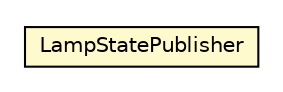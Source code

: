 #!/usr/local/bin/dot
#
# Class diagram 
# Generated by UMLGraph version R5_6-24-gf6e263 (http://www.umlgraph.org/)
#

digraph G {
	edge [fontname="Helvetica",fontsize=10,labelfontname="Helvetica",labelfontsize=10];
	node [fontname="Helvetica",fontsize=10,shape=plaintext];
	nodesep=0.25;
	ranksep=0.5;
	// org.universAAL.samples.sensor.simulator.LampStatePublisher
	c5154860 [label=<<table title="org.universAAL.samples.sensor.simulator.LampStatePublisher" border="0" cellborder="1" cellspacing="0" cellpadding="2" port="p" bgcolor="lemonChiffon" href="./LampStatePublisher.html">
		<tr><td><table border="0" cellspacing="0" cellpadding="1">
<tr><td align="center" balign="center"> LampStatePublisher </td></tr>
		</table></td></tr>
		</table>>, URL="./LampStatePublisher.html", fontname="Helvetica", fontcolor="black", fontsize=10.0];
}

